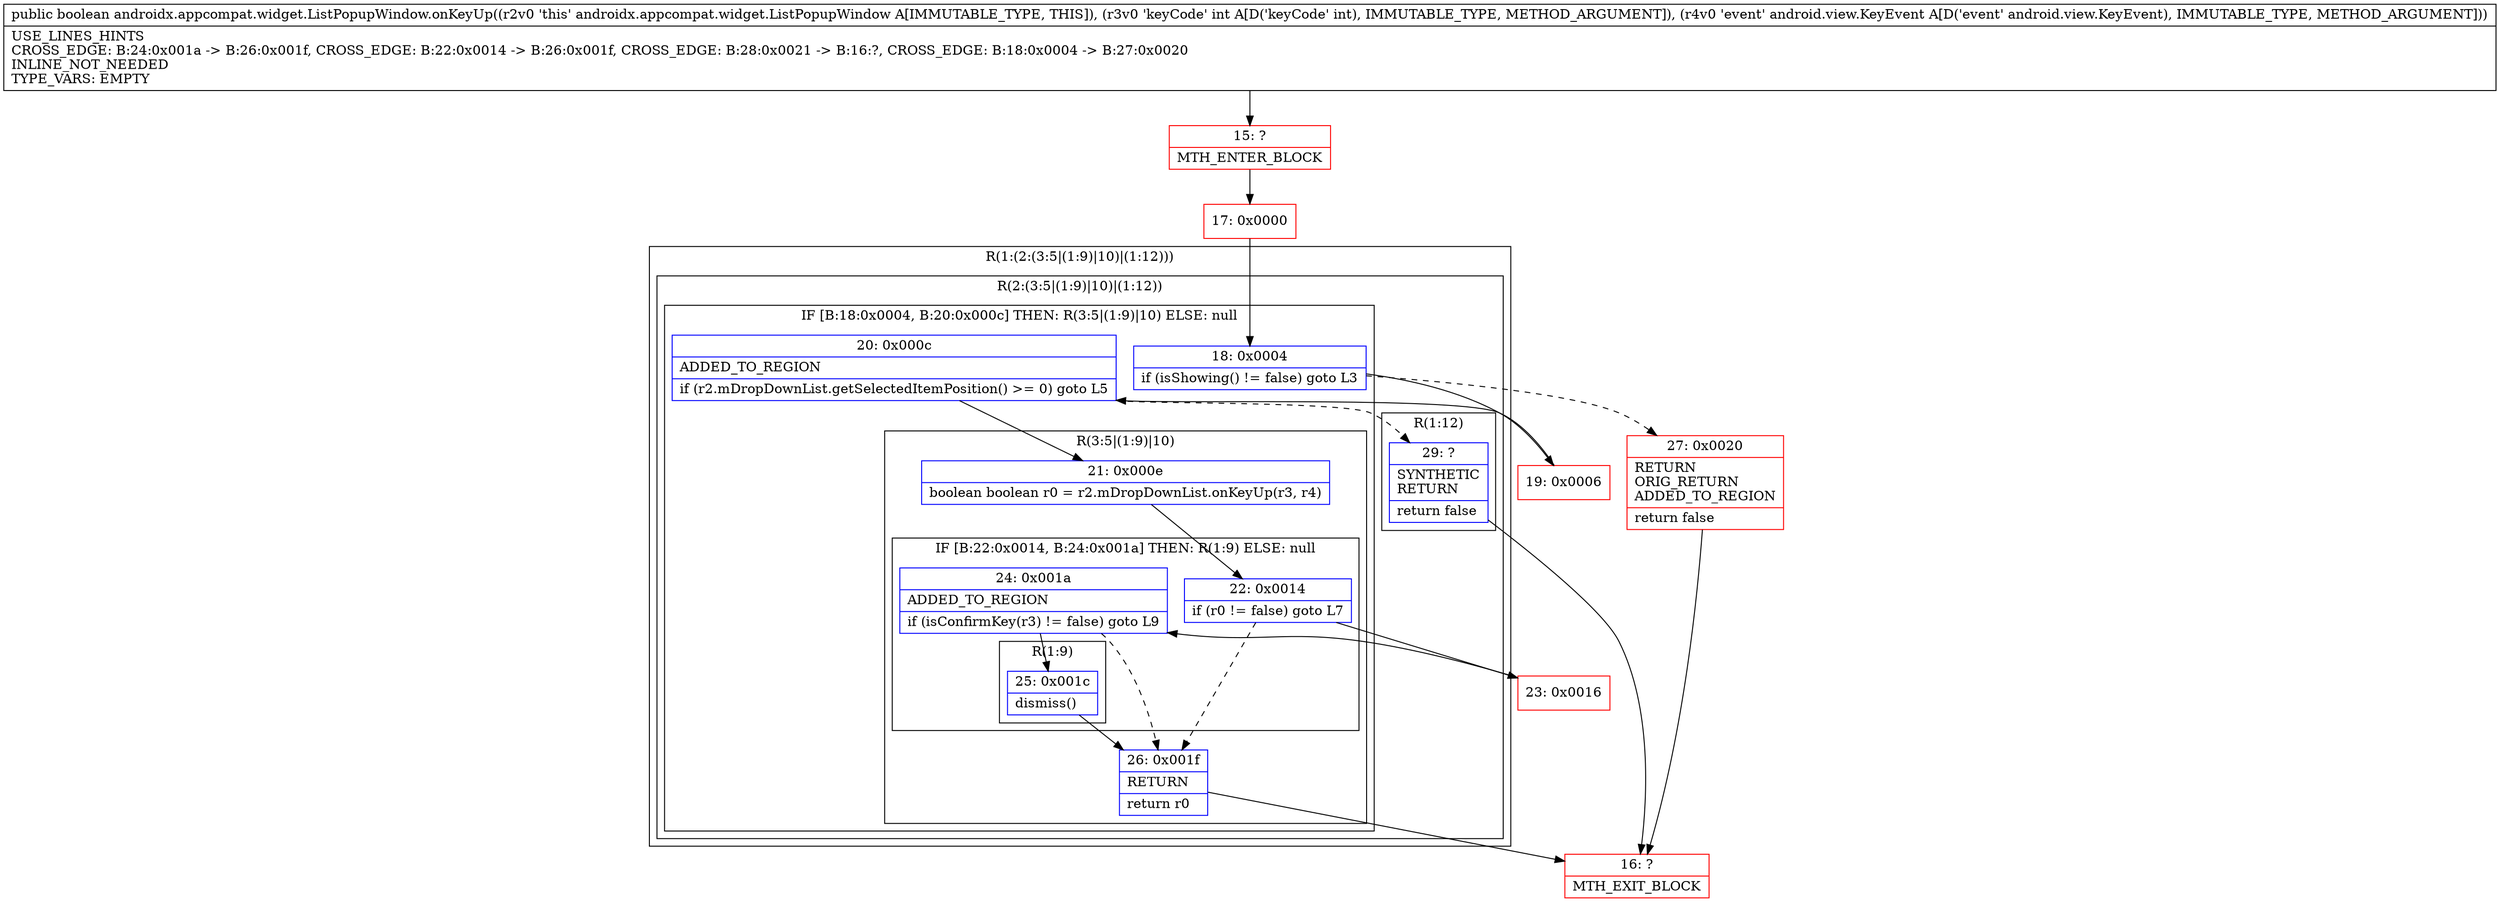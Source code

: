 digraph "CFG forandroidx.appcompat.widget.ListPopupWindow.onKeyUp(ILandroid\/view\/KeyEvent;)Z" {
subgraph cluster_Region_1037069542 {
label = "R(1:(2:(3:5|(1:9)|10)|(1:12)))";
node [shape=record,color=blue];
subgraph cluster_Region_36196116 {
label = "R(2:(3:5|(1:9)|10)|(1:12))";
node [shape=record,color=blue];
subgraph cluster_IfRegion_1891815510 {
label = "IF [B:18:0x0004, B:20:0x000c] THEN: R(3:5|(1:9)|10) ELSE: null";
node [shape=record,color=blue];
Node_18 [shape=record,label="{18\:\ 0x0004|if (isShowing() != false) goto L3\l}"];
Node_20 [shape=record,label="{20\:\ 0x000c|ADDED_TO_REGION\l|if (r2.mDropDownList.getSelectedItemPosition() \>= 0) goto L5\l}"];
subgraph cluster_Region_1205040834 {
label = "R(3:5|(1:9)|10)";
node [shape=record,color=blue];
Node_21 [shape=record,label="{21\:\ 0x000e|boolean boolean r0 = r2.mDropDownList.onKeyUp(r3, r4)\l}"];
subgraph cluster_IfRegion_761182317 {
label = "IF [B:22:0x0014, B:24:0x001a] THEN: R(1:9) ELSE: null";
node [shape=record,color=blue];
Node_22 [shape=record,label="{22\:\ 0x0014|if (r0 != false) goto L7\l}"];
Node_24 [shape=record,label="{24\:\ 0x001a|ADDED_TO_REGION\l|if (isConfirmKey(r3) != false) goto L9\l}"];
subgraph cluster_Region_1504606428 {
label = "R(1:9)";
node [shape=record,color=blue];
Node_25 [shape=record,label="{25\:\ 0x001c|dismiss()\l}"];
}
}
Node_26 [shape=record,label="{26\:\ 0x001f|RETURN\l|return r0\l}"];
}
}
subgraph cluster_Region_1739032659 {
label = "R(1:12)";
node [shape=record,color=blue];
Node_29 [shape=record,label="{29\:\ ?|SYNTHETIC\lRETURN\l|return false\l}"];
}
}
}
Node_15 [shape=record,color=red,label="{15\:\ ?|MTH_ENTER_BLOCK\l}"];
Node_17 [shape=record,color=red,label="{17\:\ 0x0000}"];
Node_19 [shape=record,color=red,label="{19\:\ 0x0006}"];
Node_23 [shape=record,color=red,label="{23\:\ 0x0016}"];
Node_16 [shape=record,color=red,label="{16\:\ ?|MTH_EXIT_BLOCK\l}"];
Node_27 [shape=record,color=red,label="{27\:\ 0x0020|RETURN\lORIG_RETURN\lADDED_TO_REGION\l|return false\l}"];
MethodNode[shape=record,label="{public boolean androidx.appcompat.widget.ListPopupWindow.onKeyUp((r2v0 'this' androidx.appcompat.widget.ListPopupWindow A[IMMUTABLE_TYPE, THIS]), (r3v0 'keyCode' int A[D('keyCode' int), IMMUTABLE_TYPE, METHOD_ARGUMENT]), (r4v0 'event' android.view.KeyEvent A[D('event' android.view.KeyEvent), IMMUTABLE_TYPE, METHOD_ARGUMENT]))  | USE_LINES_HINTS\lCROSS_EDGE: B:24:0x001a \-\> B:26:0x001f, CROSS_EDGE: B:22:0x0014 \-\> B:26:0x001f, CROSS_EDGE: B:28:0x0021 \-\> B:16:?, CROSS_EDGE: B:18:0x0004 \-\> B:27:0x0020\lINLINE_NOT_NEEDED\lTYPE_VARS: EMPTY\l}"];
MethodNode -> Node_15;Node_18 -> Node_19;
Node_18 -> Node_27[style=dashed];
Node_20 -> Node_21;
Node_20 -> Node_29[style=dashed];
Node_21 -> Node_22;
Node_22 -> Node_23;
Node_22 -> Node_26[style=dashed];
Node_24 -> Node_25;
Node_24 -> Node_26[style=dashed];
Node_25 -> Node_26;
Node_26 -> Node_16;
Node_29 -> Node_16;
Node_15 -> Node_17;
Node_17 -> Node_18;
Node_19 -> Node_20;
Node_23 -> Node_24;
Node_27 -> Node_16;
}

